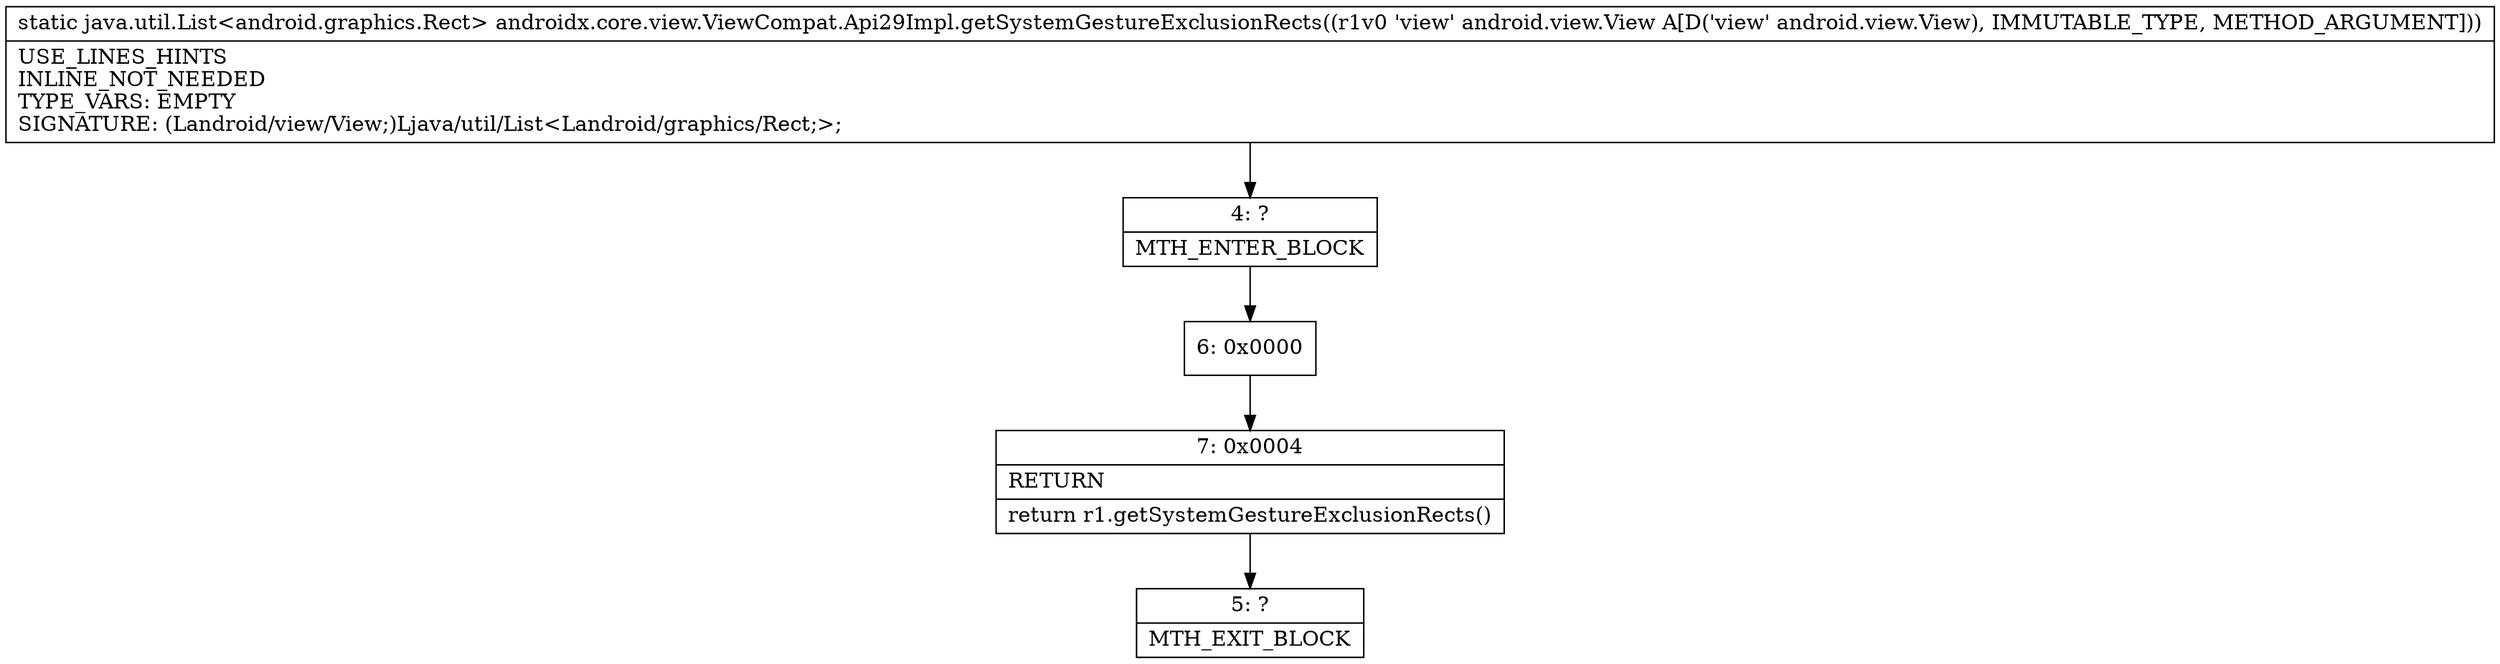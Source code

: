 digraph "CFG forandroidx.core.view.ViewCompat.Api29Impl.getSystemGestureExclusionRects(Landroid\/view\/View;)Ljava\/util\/List;" {
Node_4 [shape=record,label="{4\:\ ?|MTH_ENTER_BLOCK\l}"];
Node_6 [shape=record,label="{6\:\ 0x0000}"];
Node_7 [shape=record,label="{7\:\ 0x0004|RETURN\l|return r1.getSystemGestureExclusionRects()\l}"];
Node_5 [shape=record,label="{5\:\ ?|MTH_EXIT_BLOCK\l}"];
MethodNode[shape=record,label="{static java.util.List\<android.graphics.Rect\> androidx.core.view.ViewCompat.Api29Impl.getSystemGestureExclusionRects((r1v0 'view' android.view.View A[D('view' android.view.View), IMMUTABLE_TYPE, METHOD_ARGUMENT]))  | USE_LINES_HINTS\lINLINE_NOT_NEEDED\lTYPE_VARS: EMPTY\lSIGNATURE: (Landroid\/view\/View;)Ljava\/util\/List\<Landroid\/graphics\/Rect;\>;\l}"];
MethodNode -> Node_4;Node_4 -> Node_6;
Node_6 -> Node_7;
Node_7 -> Node_5;
}

